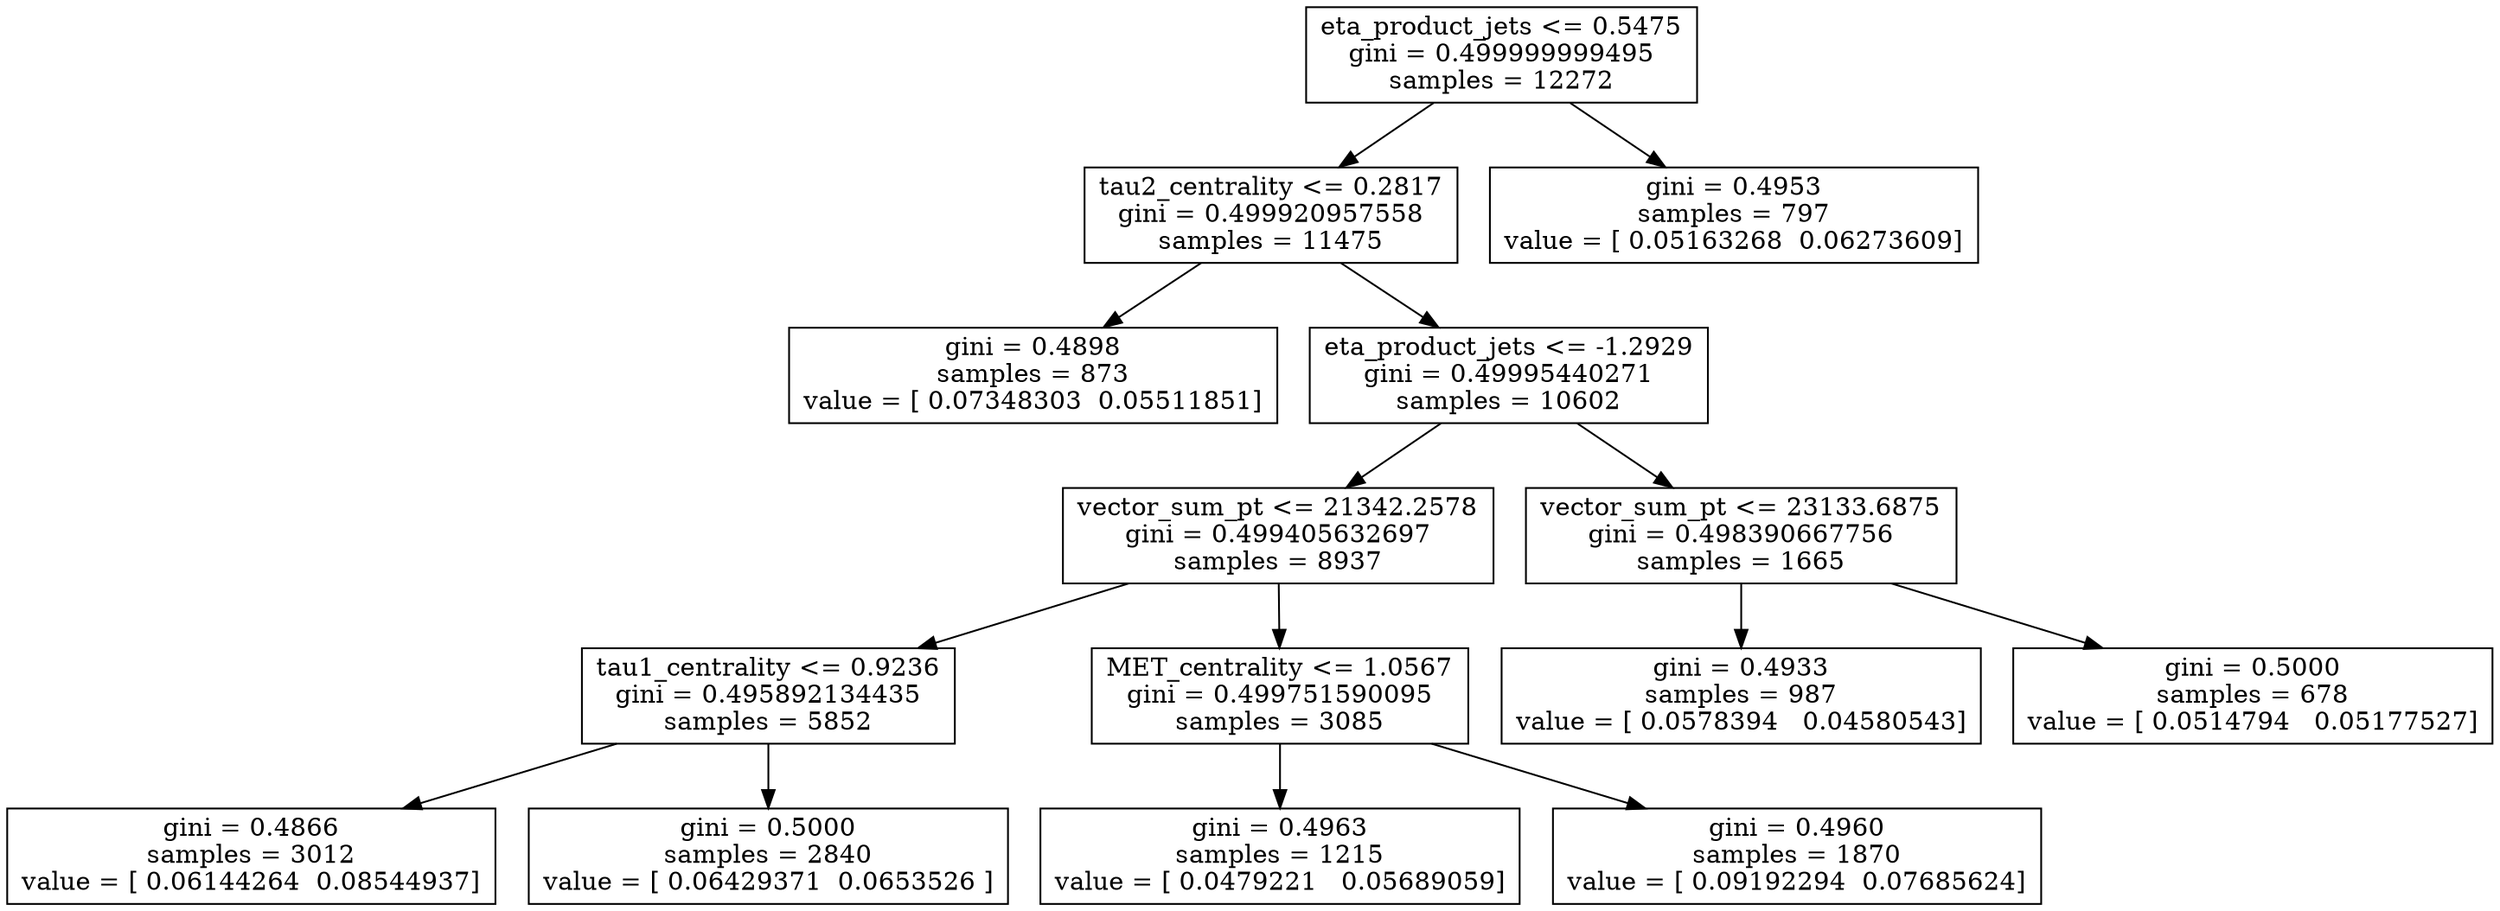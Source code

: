 digraph Tree {
0 [label="eta_product_jets <= 0.5475\ngini = 0.499999999495\nsamples = 12272", shape="box"] ;
1 [label="tau2_centrality <= 0.2817\ngini = 0.499920957558\nsamples = 11475", shape="box"] ;
0 -> 1 ;
2 [label="gini = 0.4898\nsamples = 873\nvalue = [ 0.07348303  0.05511851]", shape="box"] ;
1 -> 2 ;
3 [label="eta_product_jets <= -1.2929\ngini = 0.49995440271\nsamples = 10602", shape="box"] ;
1 -> 3 ;
4 [label="vector_sum_pt <= 21342.2578\ngini = 0.499405632697\nsamples = 8937", shape="box"] ;
3 -> 4 ;
5 [label="tau1_centrality <= 0.9236\ngini = 0.495892134435\nsamples = 5852", shape="box"] ;
4 -> 5 ;
6 [label="gini = 0.4866\nsamples = 3012\nvalue = [ 0.06144264  0.08544937]", shape="box"] ;
5 -> 6 ;
7 [label="gini = 0.5000\nsamples = 2840\nvalue = [ 0.06429371  0.0653526 ]", shape="box"] ;
5 -> 7 ;
8 [label="MET_centrality <= 1.0567\ngini = 0.499751590095\nsamples = 3085", shape="box"] ;
4 -> 8 ;
9 [label="gini = 0.4963\nsamples = 1215\nvalue = [ 0.0479221   0.05689059]", shape="box"] ;
8 -> 9 ;
10 [label="gini = 0.4960\nsamples = 1870\nvalue = [ 0.09192294  0.07685624]", shape="box"] ;
8 -> 10 ;
11 [label="vector_sum_pt <= 23133.6875\ngini = 0.498390667756\nsamples = 1665", shape="box"] ;
3 -> 11 ;
12 [label="gini = 0.4933\nsamples = 987\nvalue = [ 0.0578394   0.04580543]", shape="box"] ;
11 -> 12 ;
13 [label="gini = 0.5000\nsamples = 678\nvalue = [ 0.0514794   0.05177527]", shape="box"] ;
11 -> 13 ;
14 [label="gini = 0.4953\nsamples = 797\nvalue = [ 0.05163268  0.06273609]", shape="box"] ;
0 -> 14 ;
}